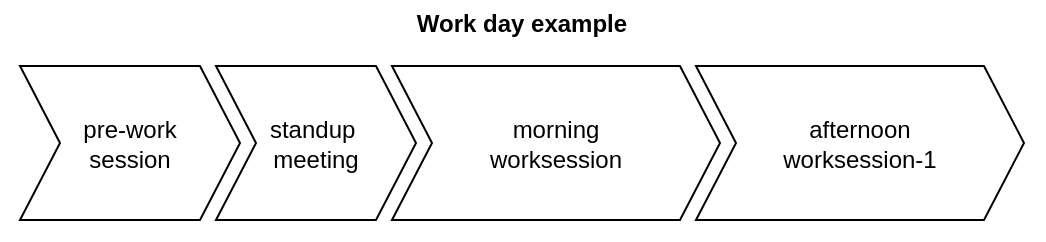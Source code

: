 <mxfile>
    <diagram id="sBNmoWY5w-DBWsgsmSgm" name="Page-1">
        <mxGraphModel dx="1527" dy="612" grid="1" gridSize="10" guides="1" tooltips="1" connect="1" arrows="1" fold="1" page="1" pageScale="1" pageWidth="850" pageHeight="1100" math="0" shadow="0">
            <root>
                <mxCell id="0"/>
                <mxCell id="1" parent="0"/>
                <mxCell id="11" value="" style="group" vertex="1" connectable="0" parent="1">
                    <mxGeometry x="90" y="200" width="514" height="120" as="geometry"/>
                </mxCell>
                <mxCell id="6" value="Work day example" style="swimlane;childLayout=stackLayout;horizontal=1;fillColor=none;horizontalStack=1;resizeParent=1;resizeParentMax=0;resizeLast=0;collapsible=0;strokeColor=none;stackBorder=10;stackSpacing=-12;resizable=1;align=center;points=[];whiteSpace=wrap;html=1;" vertex="1" parent="11">
                    <mxGeometry width="522" height="120" as="geometry"/>
                </mxCell>
                <mxCell id="7" value="pre-work &lt;br&gt;session" style="shape=step;perimeter=stepPerimeter;fixedSize=1;points=[];whiteSpace=wrap;html=1;" vertex="1" parent="6">
                    <mxGeometry x="10" y="33" width="110" height="77" as="geometry"/>
                </mxCell>
                <mxCell id="8" value="standup&amp;nbsp;&lt;br&gt;meeting" style="shape=step;perimeter=stepPerimeter;fixedSize=1;points=[];whiteSpace=wrap;html=1;" vertex="1" parent="6">
                    <mxGeometry x="108" y="33" width="100" height="77" as="geometry"/>
                </mxCell>
                <mxCell id="9" value="morning&lt;br&gt;worksession" style="shape=step;perimeter=stepPerimeter;fixedSize=1;points=[];whiteSpace=wrap;html=1;" vertex="1" parent="6">
                    <mxGeometry x="196" y="33" width="164" height="77" as="geometry"/>
                </mxCell>
                <mxCell id="10" value="afternoon&lt;br&gt;worksession-1" style="shape=step;perimeter=stepPerimeter;fixedSize=1;points=[];whiteSpace=wrap;html=1;" vertex="1" parent="6">
                    <mxGeometry x="348" y="33" width="164" height="77" as="geometry"/>
                </mxCell>
            </root>
        </mxGraphModel>
    </diagram>
</mxfile>